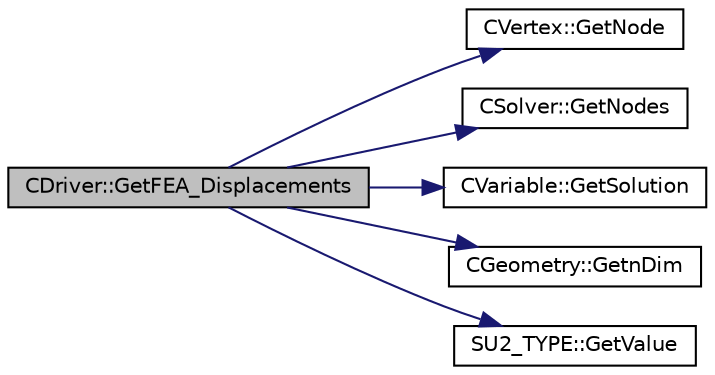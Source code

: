 digraph "CDriver::GetFEA_Displacements"
{
  edge [fontname="Helvetica",fontsize="10",labelfontname="Helvetica",labelfontsize="10"];
  node [fontname="Helvetica",fontsize="10",shape=record];
  rankdir="LR";
  Node1445 [label="CDriver::GetFEA_Displacements",height=0.2,width=0.4,color="black", fillcolor="grey75", style="filled", fontcolor="black"];
  Node1445 -> Node1446 [color="midnightblue",fontsize="10",style="solid",fontname="Helvetica"];
  Node1446 [label="CVertex::GetNode",height=0.2,width=0.4,color="black", fillcolor="white", style="filled",URL="$class_c_vertex.html#a95c513bf927464157ed96b6c79779a1f",tooltip="Get the node of the vertex. "];
  Node1445 -> Node1447 [color="midnightblue",fontsize="10",style="solid",fontname="Helvetica"];
  Node1447 [label="CSolver::GetNodes",height=0.2,width=0.4,color="black", fillcolor="white", style="filled",URL="$class_c_solver.html#af3198e52a2ea377bb765647b5e697197",tooltip="Allow outside access to the nodes of the solver, containing conservatives, primitives, etc. "];
  Node1445 -> Node1448 [color="midnightblue",fontsize="10",style="solid",fontname="Helvetica"];
  Node1448 [label="CVariable::GetSolution",height=0.2,width=0.4,color="black", fillcolor="white", style="filled",URL="$class_c_variable.html#a261483e39c23c1de7cb9aea7e917c121",tooltip="Get the solution. "];
  Node1445 -> Node1449 [color="midnightblue",fontsize="10",style="solid",fontname="Helvetica"];
  Node1449 [label="CGeometry::GetnDim",height=0.2,width=0.4,color="black", fillcolor="white", style="filled",URL="$class_c_geometry.html#a2af01006c0c4f74ba089582f1a3587fe",tooltip="Get number of coordinates. "];
  Node1445 -> Node1450 [color="midnightblue",fontsize="10",style="solid",fontname="Helvetica"];
  Node1450 [label="SU2_TYPE::GetValue",height=0.2,width=0.4,color="black", fillcolor="white", style="filled",URL="$namespace_s_u2___t_y_p_e.html#a0ed43473f5a450ce028d088427bf10cb",tooltip="Get the (primitive) value of the datatype (needs to be implemented for each new type). "];
}
